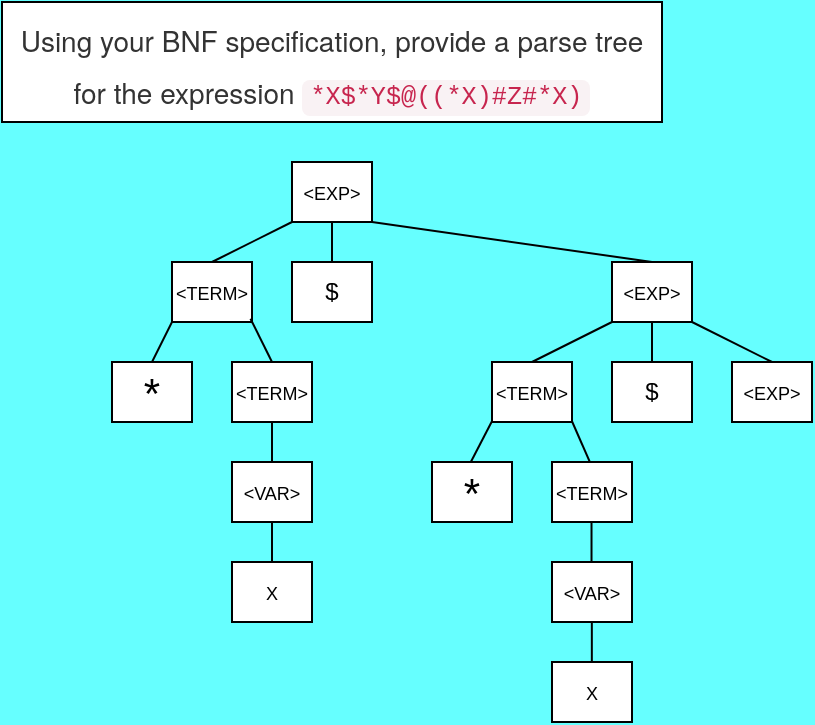 <mxfile version="15.5.4" type="github">
  <diagram id="efUho0e8Leu4DS0IUN5L" name="Page-1">
    <mxGraphModel dx="546" dy="321" grid="1" gridSize="10" guides="1" tooltips="1" connect="1" arrows="1" fold="1" page="1" pageScale="1" pageWidth="850" pageHeight="1100" background="#66FFFF" math="0" shadow="0">
      <root>
        <mxCell id="0" />
        <mxCell id="1" parent="0" />
        <mxCell id="gFB05rcXUvQ3V5mvhacZ-1" value="&lt;font style=&quot;font-size: 9px&quot;&gt;&amp;lt;EXP&amp;gt;&lt;/font&gt;" style="rounded=0;whiteSpace=wrap;html=1;" vertex="1" parent="1">
          <mxGeometry x="320" y="80" width="40" height="30" as="geometry" />
        </mxCell>
        <mxCell id="gFB05rcXUvQ3V5mvhacZ-3" value="" style="endArrow=none;html=1;rounded=0;exitX=0.5;exitY=0;exitDx=0;exitDy=0;entryX=1;entryY=1;entryDx=0;entryDy=0;" edge="1" parent="1" source="gFB05rcXUvQ3V5mvhacZ-9" target="gFB05rcXUvQ3V5mvhacZ-1">
          <mxGeometry width="50" height="50" relative="1" as="geometry">
            <mxPoint x="460" y="160" as="sourcePoint" />
            <mxPoint x="360" y="120" as="targetPoint" />
          </mxGeometry>
        </mxCell>
        <mxCell id="gFB05rcXUvQ3V5mvhacZ-6" value="" style="endArrow=none;html=1;rounded=0;entryX=0;entryY=1;entryDx=0;entryDy=0;exitX=0.5;exitY=0;exitDx=0;exitDy=0;" edge="1" parent="1" source="gFB05rcXUvQ3V5mvhacZ-10" target="gFB05rcXUvQ3V5mvhacZ-1">
          <mxGeometry width="50" height="50" relative="1" as="geometry">
            <mxPoint x="280" y="160" as="sourcePoint" />
            <mxPoint x="320" y="120" as="targetPoint" />
          </mxGeometry>
        </mxCell>
        <mxCell id="gFB05rcXUvQ3V5mvhacZ-7" value="" style="endArrow=none;html=1;rounded=0;entryX=0.5;entryY=1;entryDx=0;entryDy=0;exitX=0.5;exitY=0;exitDx=0;exitDy=0;" edge="1" parent="1" source="gFB05rcXUvQ3V5mvhacZ-8" target="gFB05rcXUvQ3V5mvhacZ-1">
          <mxGeometry width="50" height="50" relative="1" as="geometry">
            <mxPoint x="340" y="160" as="sourcePoint" />
            <mxPoint x="340" y="120" as="targetPoint" />
          </mxGeometry>
        </mxCell>
        <mxCell id="gFB05rcXUvQ3V5mvhacZ-8" value="$" style="rounded=0;whiteSpace=wrap;html=1;" vertex="1" parent="1">
          <mxGeometry x="320" y="130" width="40" height="30" as="geometry" />
        </mxCell>
        <mxCell id="gFB05rcXUvQ3V5mvhacZ-9" value="&lt;font style=&quot;font-size: 9px&quot;&gt;&amp;lt;EXP&amp;gt;&lt;/font&gt;" style="rounded=0;whiteSpace=wrap;html=1;" vertex="1" parent="1">
          <mxGeometry x="480" y="130" width="40" height="30" as="geometry" />
        </mxCell>
        <mxCell id="gFB05rcXUvQ3V5mvhacZ-10" value="&lt;font style=&quot;font-size: 9px&quot;&gt;&amp;lt;TERM&amp;gt;&lt;/font&gt;" style="rounded=0;whiteSpace=wrap;html=1;" vertex="1" parent="1">
          <mxGeometry x="260" y="130" width="40" height="30" as="geometry" />
        </mxCell>
        <mxCell id="gFB05rcXUvQ3V5mvhacZ-11" value="" style="endArrow=none;html=1;rounded=0;entryX=0;entryY=1;entryDx=0;entryDy=0;exitX=0.5;exitY=0;exitDx=0;exitDy=0;" edge="1" parent="1" source="gFB05rcXUvQ3V5mvhacZ-16" target="gFB05rcXUvQ3V5mvhacZ-10">
          <mxGeometry width="50" height="50" relative="1" as="geometry">
            <mxPoint x="250" y="240" as="sourcePoint" />
            <mxPoint x="260" y="210" as="targetPoint" />
          </mxGeometry>
        </mxCell>
        <mxCell id="gFB05rcXUvQ3V5mvhacZ-12" value="" style="endArrow=none;html=1;rounded=0;exitX=0.5;exitY=0;exitDx=0;exitDy=0;entryX=0.981;entryY=0.946;entryDx=0;entryDy=0;entryPerimeter=0;" edge="1" parent="1" source="gFB05rcXUvQ3V5mvhacZ-17" target="gFB05rcXUvQ3V5mvhacZ-10">
          <mxGeometry width="50" height="50" relative="1" as="geometry">
            <mxPoint x="310" y="240" as="sourcePoint" />
            <mxPoint x="300" y="200" as="targetPoint" />
          </mxGeometry>
        </mxCell>
        <mxCell id="gFB05rcXUvQ3V5mvhacZ-14" value="" style="endArrow=none;html=1;rounded=0;exitX=0.5;exitY=0;exitDx=0;exitDy=0;entryX=0.5;entryY=1;entryDx=0;entryDy=0;" edge="1" parent="1" source="gFB05rcXUvQ3V5mvhacZ-27" target="gFB05rcXUvQ3V5mvhacZ-9">
          <mxGeometry width="50" height="50" relative="1" as="geometry">
            <mxPoint x="500.17" y="230" as="sourcePoint" />
            <mxPoint x="499.83" y="200" as="targetPoint" />
          </mxGeometry>
        </mxCell>
        <mxCell id="gFB05rcXUvQ3V5mvhacZ-16" value="&lt;font style=&quot;font-size: 21px&quot;&gt;*&lt;/font&gt;" style="rounded=0;whiteSpace=wrap;html=1;" vertex="1" parent="1">
          <mxGeometry x="230" y="180" width="40" height="30" as="geometry" />
        </mxCell>
        <mxCell id="gFB05rcXUvQ3V5mvhacZ-17" value="&lt;font style=&quot;font-size: 9px&quot;&gt;&amp;lt;TERM&amp;gt;&lt;/font&gt;" style="rounded=0;whiteSpace=wrap;html=1;" vertex="1" parent="1">
          <mxGeometry x="290" y="180" width="40" height="30" as="geometry" />
        </mxCell>
        <mxCell id="gFB05rcXUvQ3V5mvhacZ-18" value="&lt;font style=&quot;font-size: 9px&quot;&gt;&amp;lt;VAR&amp;gt;&lt;/font&gt;" style="rounded=0;whiteSpace=wrap;html=1;" vertex="1" parent="1">
          <mxGeometry x="290" y="230" width="40" height="30" as="geometry" />
        </mxCell>
        <mxCell id="gFB05rcXUvQ3V5mvhacZ-19" value="" style="endArrow=none;html=1;rounded=0;entryX=0.5;entryY=1;entryDx=0;entryDy=0;exitX=0.5;exitY=0;exitDx=0;exitDy=0;" edge="1" parent="1" source="gFB05rcXUvQ3V5mvhacZ-18" target="gFB05rcXUvQ3V5mvhacZ-17">
          <mxGeometry width="50" height="50" relative="1" as="geometry">
            <mxPoint x="310" y="320" as="sourcePoint" />
            <mxPoint x="309.66" y="290" as="targetPoint" />
          </mxGeometry>
        </mxCell>
        <mxCell id="gFB05rcXUvQ3V5mvhacZ-20" value="" style="endArrow=none;html=1;rounded=0;entryX=0.5;entryY=1;entryDx=0;entryDy=0;exitX=0.5;exitY=0;exitDx=0;exitDy=0;" edge="1" parent="1" source="gFB05rcXUvQ3V5mvhacZ-22" target="gFB05rcXUvQ3V5mvhacZ-18">
          <mxGeometry width="50" height="50" relative="1" as="geometry">
            <mxPoint x="310" y="400" as="sourcePoint" />
            <mxPoint x="309.66" y="370" as="targetPoint" />
          </mxGeometry>
        </mxCell>
        <mxCell id="gFB05rcXUvQ3V5mvhacZ-22" value="&lt;font style=&quot;font-size: 9px&quot;&gt;X&lt;/font&gt;" style="rounded=0;whiteSpace=wrap;html=1;" vertex="1" parent="1">
          <mxGeometry x="290" y="280" width="40" height="30" as="geometry" />
        </mxCell>
        <mxCell id="gFB05rcXUvQ3V5mvhacZ-23" value="&lt;span style=&quot;color: rgb(51 , 51 , 51) ; font-family: &amp;#34;helvetica neue&amp;#34; , &amp;#34;helvetica&amp;#34; , &amp;#34;arial&amp;#34; , sans-serif ; font-size: 14px ; text-align: left ; background-color: rgb(255 , 255 , 255)&quot;&gt;Using your BNF specification, provide a parse tree for the expression&amp;nbsp;&lt;/span&gt;&lt;code style=&quot;box-sizing: border-box ; font-family: &amp;#34;menlo&amp;#34; , &amp;#34;monaco&amp;#34; , &amp;#34;consolas&amp;#34; , &amp;#34;courier new&amp;#34; , monospace ; font-size: 12.6px ; padding: 2px 4px ; color: rgb(199 , 37 , 78) ; background-color: rgb(249 , 242 , 244) ; border-radius: 4px ; text-align: left&quot;&gt;*X$*Y$@((*X)#Z#*X)&lt;/code&gt;" style="rounded=0;whiteSpace=wrap;html=1;fontSize=21;" vertex="1" parent="1">
          <mxGeometry x="175" width="330" height="60" as="geometry" />
        </mxCell>
        <mxCell id="gFB05rcXUvQ3V5mvhacZ-24" value="" style="endArrow=none;html=1;rounded=0;exitX=0.5;exitY=0;exitDx=0;exitDy=0;entryX=0;entryY=1;entryDx=0;entryDy=0;" edge="1" parent="1" source="gFB05rcXUvQ3V5mvhacZ-28" target="gFB05rcXUvQ3V5mvhacZ-9">
          <mxGeometry width="50" height="50" relative="1" as="geometry">
            <mxPoint x="440" y="230" as="sourcePoint" />
            <mxPoint x="480" y="200" as="targetPoint" />
          </mxGeometry>
        </mxCell>
        <mxCell id="gFB05rcXUvQ3V5mvhacZ-25" value="" style="endArrow=none;html=1;rounded=0;exitX=0.5;exitY=0;exitDx=0;exitDy=0;entryX=1;entryY=1;entryDx=0;entryDy=0;" edge="1" parent="1" source="gFB05rcXUvQ3V5mvhacZ-26" target="gFB05rcXUvQ3V5mvhacZ-9">
          <mxGeometry width="50" height="50" relative="1" as="geometry">
            <mxPoint x="560" y="230" as="sourcePoint" />
            <mxPoint x="520" y="200" as="targetPoint" />
          </mxGeometry>
        </mxCell>
        <mxCell id="gFB05rcXUvQ3V5mvhacZ-26" value="&lt;font style=&quot;font-size: 9px&quot;&gt;&amp;lt;EXP&amp;gt;&lt;/font&gt;" style="rounded=0;whiteSpace=wrap;html=1;" vertex="1" parent="1">
          <mxGeometry x="540" y="180" width="40" height="30" as="geometry" />
        </mxCell>
        <mxCell id="gFB05rcXUvQ3V5mvhacZ-27" value="$" style="rounded=0;whiteSpace=wrap;html=1;" vertex="1" parent="1">
          <mxGeometry x="480" y="180" width="40" height="30" as="geometry" />
        </mxCell>
        <mxCell id="gFB05rcXUvQ3V5mvhacZ-28" value="&lt;font style=&quot;font-size: 9px&quot;&gt;&amp;lt;TERM&amp;gt;&lt;/font&gt;" style="rounded=0;whiteSpace=wrap;html=1;" vertex="1" parent="1">
          <mxGeometry x="420" y="180" width="40" height="30" as="geometry" />
        </mxCell>
        <mxCell id="gFB05rcXUvQ3V5mvhacZ-29" value="" style="endArrow=none;html=1;rounded=0;entryX=0.001;entryY=0.983;entryDx=0;entryDy=0;entryPerimeter=0;exitX=0.487;exitY=-0.004;exitDx=0;exitDy=0;exitPerimeter=0;" edge="1" parent="1" source="gFB05rcXUvQ3V5mvhacZ-32" target="gFB05rcXUvQ3V5mvhacZ-28">
          <mxGeometry width="50" height="50" relative="1" as="geometry">
            <mxPoint x="410" y="330" as="sourcePoint" />
            <mxPoint x="420" y="280" as="targetPoint" />
          </mxGeometry>
        </mxCell>
        <mxCell id="gFB05rcXUvQ3V5mvhacZ-30" value="" style="endArrow=none;html=1;rounded=0;entryX=1.001;entryY=0.992;entryDx=0;entryDy=0;entryPerimeter=0;exitX=0.471;exitY=-0.007;exitDx=0;exitDy=0;exitPerimeter=0;" edge="1" parent="1" source="gFB05rcXUvQ3V5mvhacZ-31" target="gFB05rcXUvQ3V5mvhacZ-28">
          <mxGeometry width="50" height="50" relative="1" as="geometry">
            <mxPoint x="470" y="330" as="sourcePoint" />
            <mxPoint x="460" y="280" as="targetPoint" />
          </mxGeometry>
        </mxCell>
        <mxCell id="gFB05rcXUvQ3V5mvhacZ-31" value="&lt;font style=&quot;font-size: 9px&quot;&gt;&amp;lt;TERM&amp;gt;&lt;/font&gt;" style="rounded=0;whiteSpace=wrap;html=1;" vertex="1" parent="1">
          <mxGeometry x="450" y="230" width="40" height="30" as="geometry" />
        </mxCell>
        <mxCell id="gFB05rcXUvQ3V5mvhacZ-32" value="&lt;font style=&quot;font-size: 21px&quot;&gt;*&lt;/font&gt;" style="rounded=0;whiteSpace=wrap;html=1;" vertex="1" parent="1">
          <mxGeometry x="390" y="230" width="40" height="30" as="geometry" />
        </mxCell>
        <mxCell id="gFB05rcXUvQ3V5mvhacZ-33" value="&lt;font style=&quot;font-size: 9px&quot;&gt;&amp;lt;VAR&amp;gt;&lt;/font&gt;" style="rounded=0;whiteSpace=wrap;html=1;" vertex="1" parent="1">
          <mxGeometry x="450" y="280" width="40" height="30" as="geometry" />
        </mxCell>
        <mxCell id="gFB05rcXUvQ3V5mvhacZ-34" value="" style="endArrow=none;html=1;rounded=0;entryX=0.5;entryY=1;entryDx=0;entryDy=0;exitX=0.5;exitY=0;exitDx=0;exitDy=0;" edge="1" parent="1">
          <mxGeometry width="50" height="50" relative="1" as="geometry">
            <mxPoint x="469.76" y="280" as="sourcePoint" />
            <mxPoint x="469.76" y="260" as="targetPoint" />
          </mxGeometry>
        </mxCell>
        <mxCell id="gFB05rcXUvQ3V5mvhacZ-35" value="&lt;font style=&quot;font-size: 9px&quot;&gt;X&lt;/font&gt;" style="rounded=0;whiteSpace=wrap;html=1;" vertex="1" parent="1">
          <mxGeometry x="450" y="330" width="40" height="30" as="geometry" />
        </mxCell>
        <mxCell id="gFB05rcXUvQ3V5mvhacZ-36" value="" style="endArrow=none;html=1;rounded=0;entryX=0.5;entryY=1;entryDx=0;entryDy=0;exitX=0.5;exitY=0;exitDx=0;exitDy=0;" edge="1" parent="1">
          <mxGeometry width="50" height="50" relative="1" as="geometry">
            <mxPoint x="469.92" y="330" as="sourcePoint" />
            <mxPoint x="469.92" y="310" as="targetPoint" />
          </mxGeometry>
        </mxCell>
      </root>
    </mxGraphModel>
  </diagram>
</mxfile>
